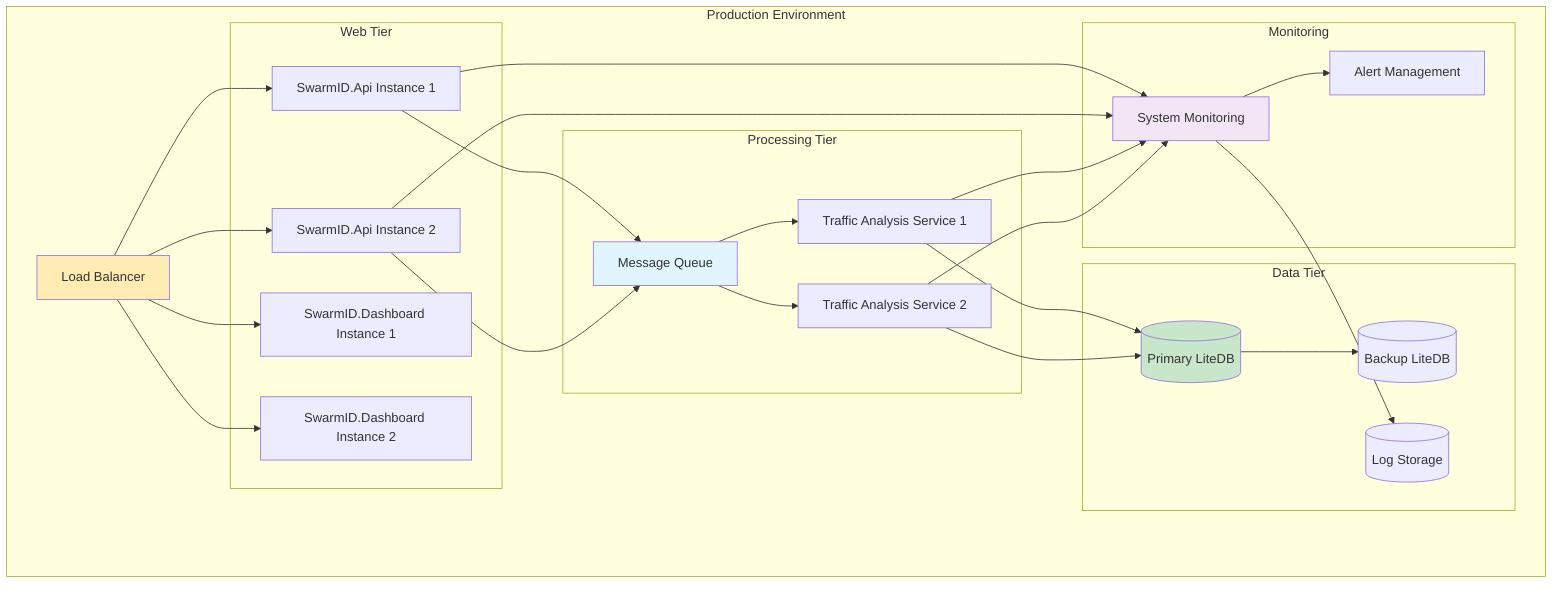 graph TB
    subgraph "Production Environment"
        LB[Load Balancer]
        
        subgraph "Web Tier"
            API1[SwarmID.Api Instance 1]
            API2[SwarmID.Api Instance 2]
            DASH1[SwarmID.Dashboard Instance 1]
            DASH2[SwarmID.Dashboard Instance 2]
        end
        
        subgraph "Processing Tier"
            PROC1[Traffic Analysis Service 1]
            PROC2[Traffic Analysis Service 2]
            QUEUE[Message Queue]
        end
        
        subgraph "Data Tier"
            DB1[(Primary LiteDB)]
            DB2[(Backup LiteDB)]
            LOGS[(Log Storage)]
        end
        
        subgraph "Monitoring"
            MON[System Monitoring]
            ALERT[Alert Management]
        end
    end
    
    LB --> API1
    LB --> API2
    LB --> DASH1
    LB --> DASH2
    
    API1 --> QUEUE
    API2 --> QUEUE
    
    QUEUE --> PROC1
    QUEUE --> PROC2
    
    PROC1 --> DB1
    PROC2 --> DB1
    
    DB1 --> DB2
    
    API1 --> MON
    API2 --> MON
    PROC1 --> MON
    PROC2 --> MON
    
    MON --> ALERT
    MON --> LOGS
    
    style LB fill:#ffecb3
    style QUEUE fill:#e1f5fe
    style DB1 fill:#c8e6c9
    style MON fill:#f3e5f5